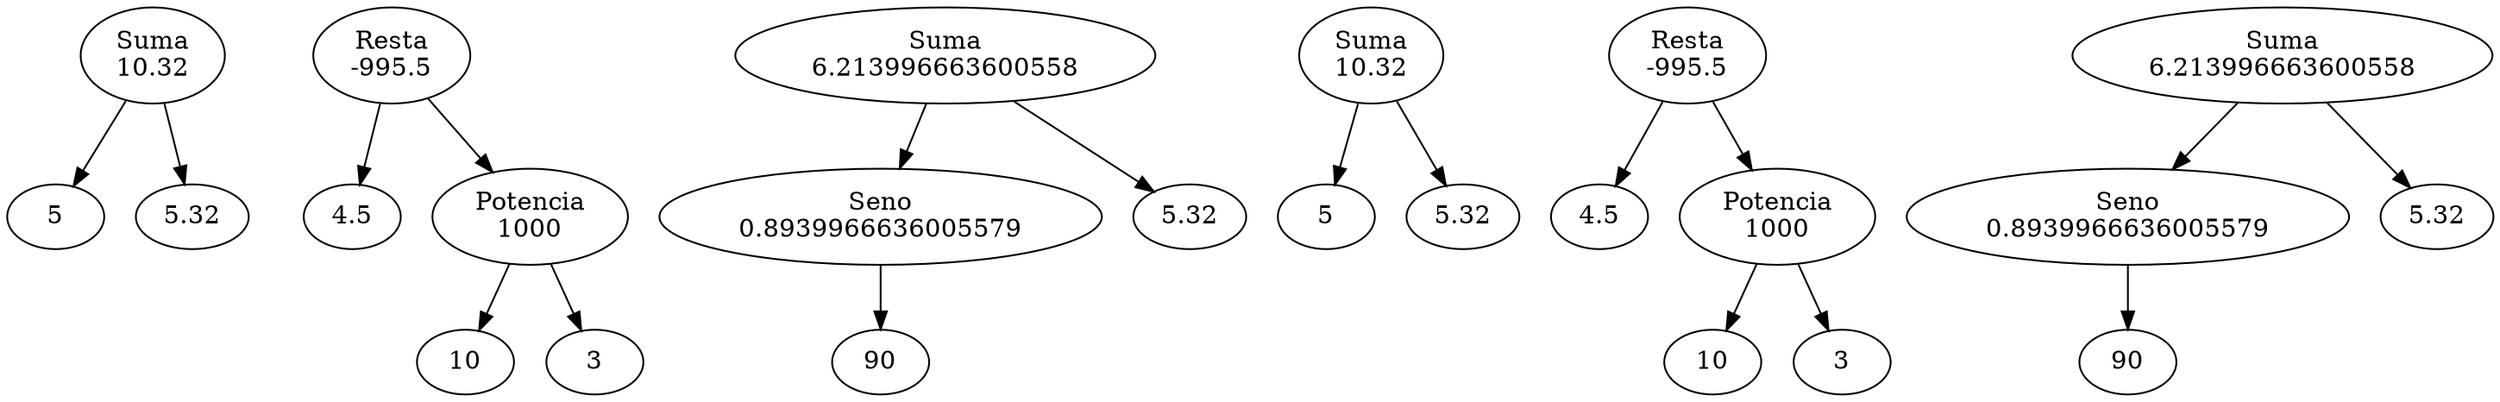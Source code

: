 digraph grafo{
nodo_0_0[label="Suma\n10.32"];
nodo_0_1_izq[label="5"];
nodo_0_0 -> nodo_0_1_izq;
nodo_0_1_der[label="5.32"];
nodo_0_0 -> nodo_0_1_der;
nodo_1_0[label="Resta\n-995.5"];
nodo_1_1_izq[label="4.5"];
nodo_1_0 -> nodo_1_1_izq;
nodo_1_1_der[label="Potencia\n1000"];
nodo_1_2_der_izq[label="10"];
nodo_1_1_der -> nodo_1_2_der_izq;
nodo_1_2_der_der[label="3"];
nodo_1_1_der -> nodo_1_2_der_der;
nodo_1_0 -> nodo_1_1_der;
nodo_2_0[label="Suma\n6.213996663600558"];
nodo_2_1_izq[label="Seno\n0.8939966636005579"];
nodo_2_2_izq_ang[label="90"];
nodo_2_1_izq -> nodo_2_2_izq_ang;
nodo_2_0 -> nodo_2_1_izq;
nodo_2_1_der[label="5.32"];
nodo_2_0 -> nodo_2_1_der;
nodo_3_0[label="Suma\n10.32"];
nodo_3_1_izq[label="5"];
nodo_3_0 -> nodo_3_1_izq;
nodo_3_1_der[label="5.32"];
nodo_3_0 -> nodo_3_1_der;
nodo_4_0[label="Resta\n-995.5"];
nodo_4_1_izq[label="4.5"];
nodo_4_0 -> nodo_4_1_izq;
nodo_4_1_der[label="Potencia\n1000"];
nodo_4_2_der_izq[label="10"];
nodo_4_1_der -> nodo_4_2_der_izq;
nodo_4_2_der_der[label="3"];
nodo_4_1_der -> nodo_4_2_der_der;
nodo_4_0 -> nodo_4_1_der;
nodo_5_0[label="Suma\n6.213996663600558"];
nodo_5_1_izq[label="Seno\n0.8939966636005579"];
nodo_5_2_izq_ang[label="90"];
nodo_5_1_izq -> nodo_5_2_izq_ang;
nodo_5_0 -> nodo_5_1_izq;
nodo_5_1_der[label="5.32"];
nodo_5_0 -> nodo_5_1_der;
}